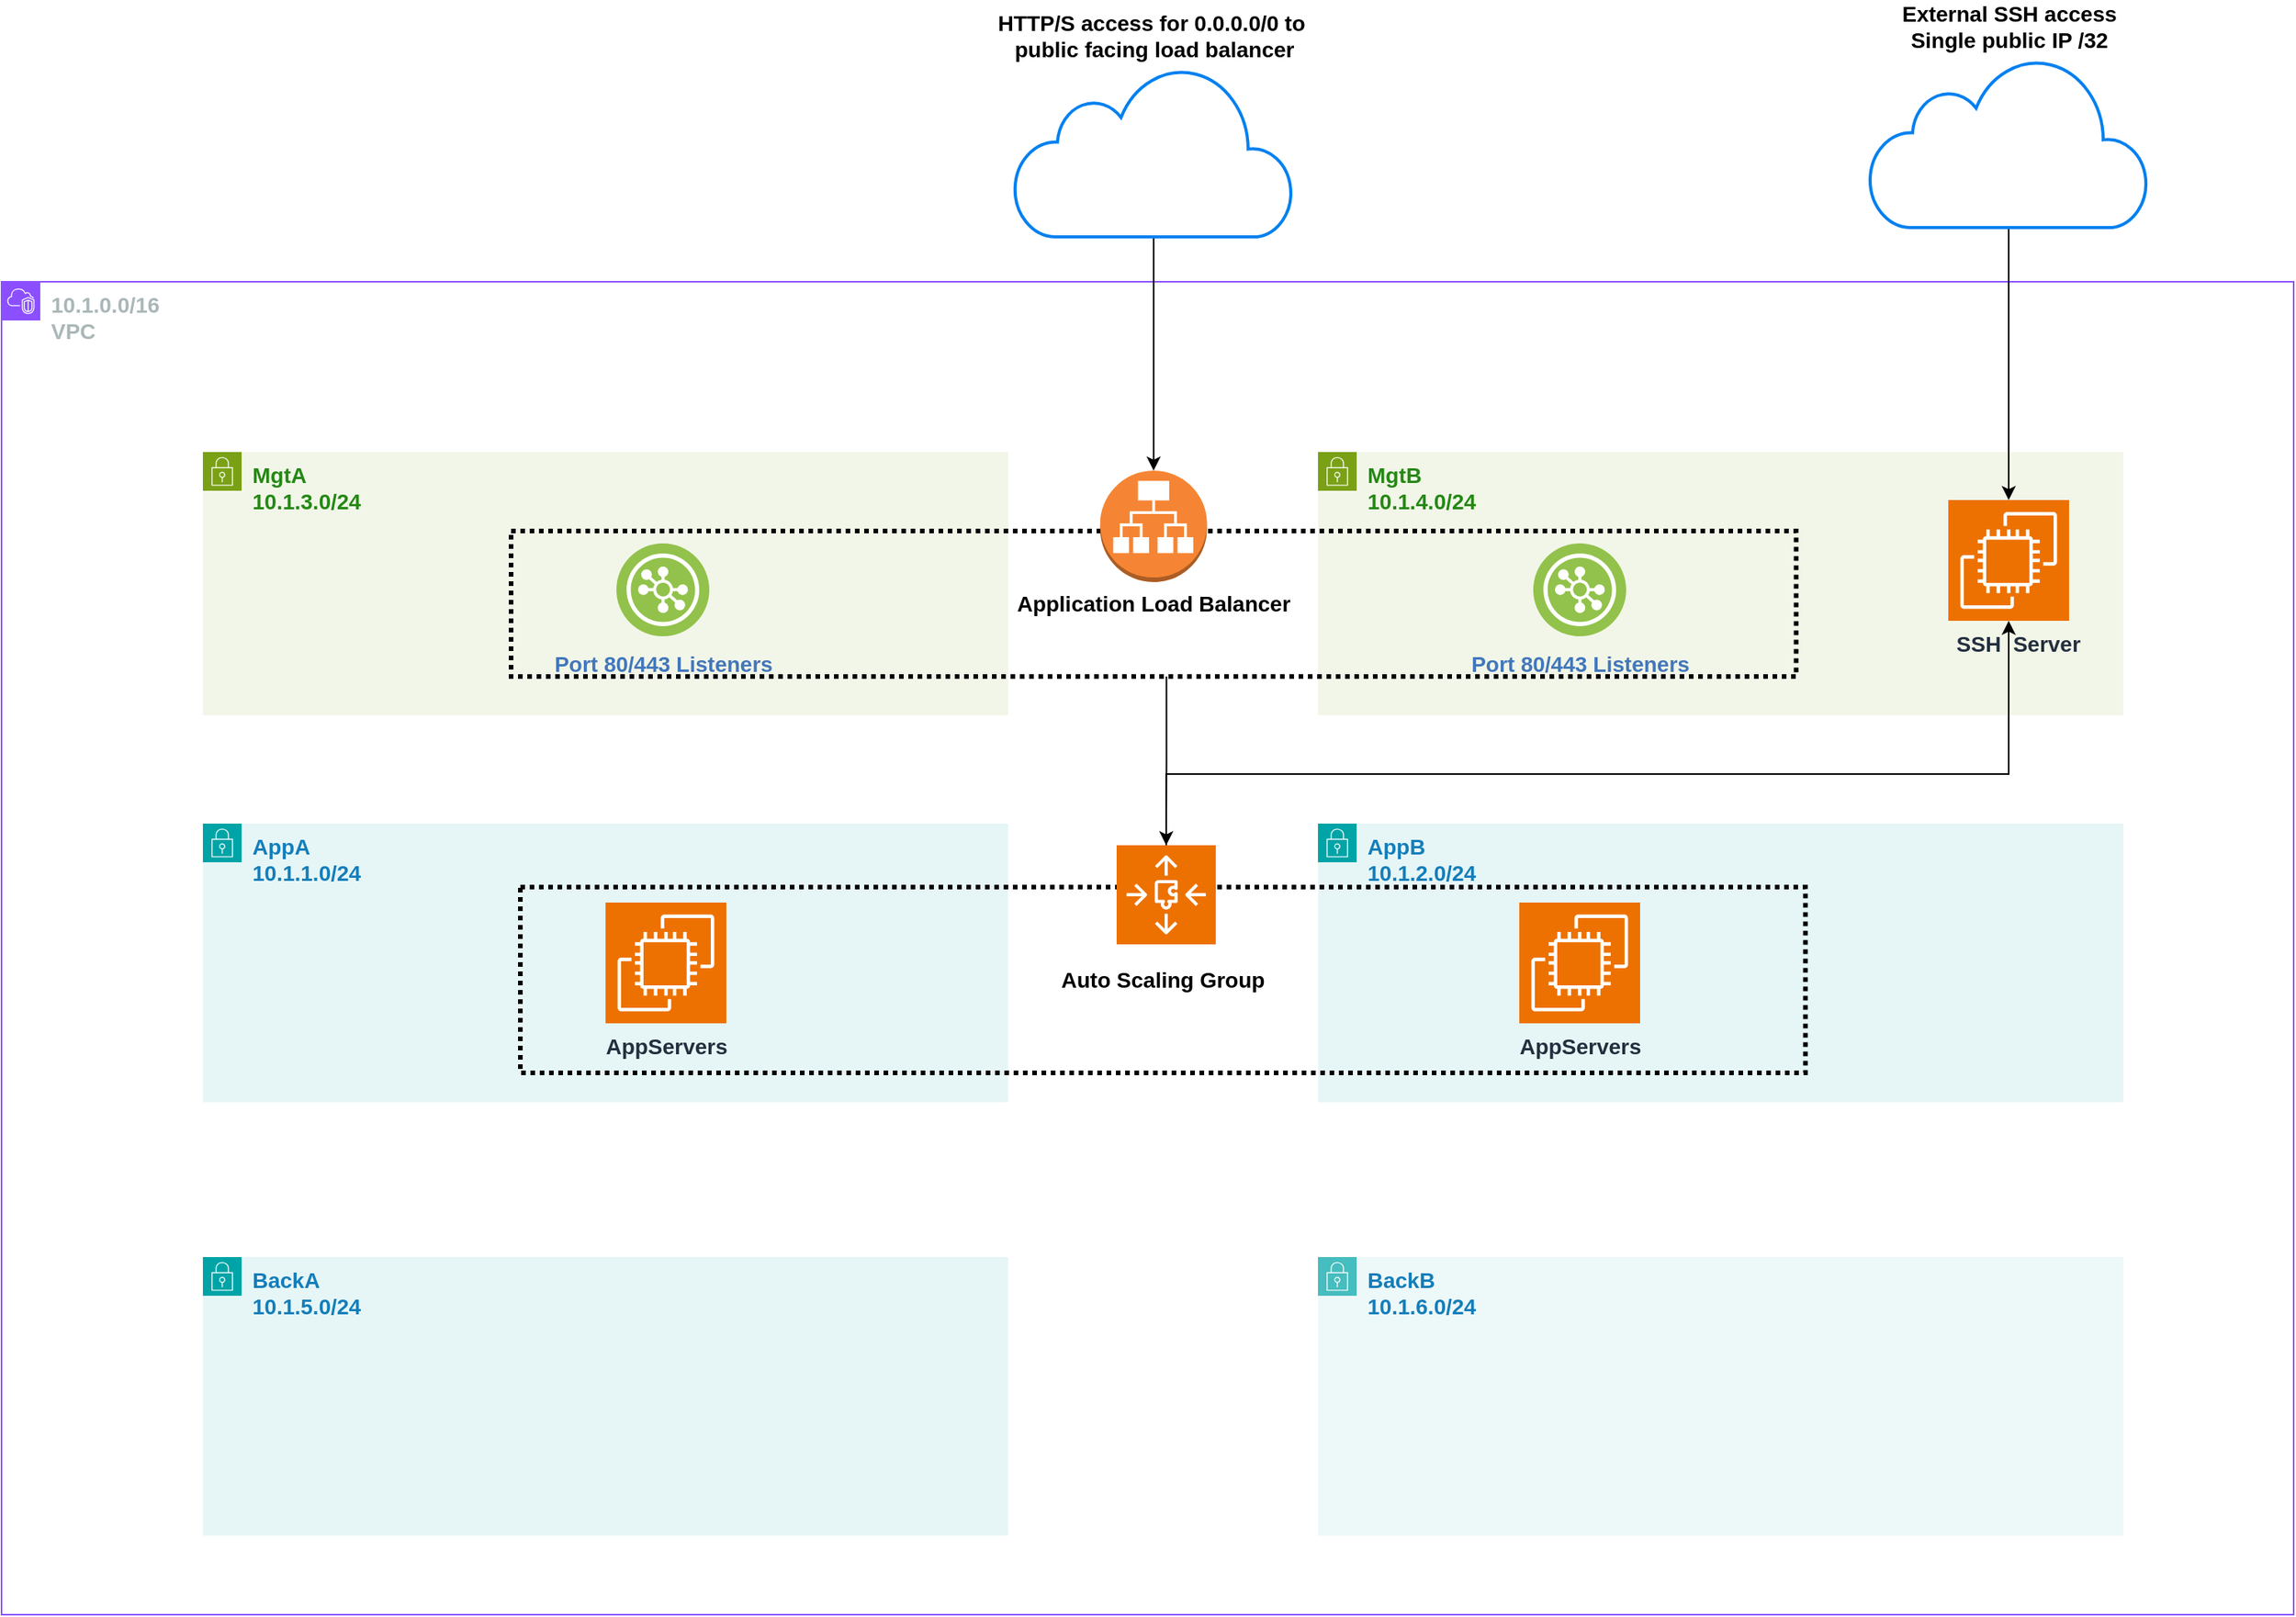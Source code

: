 <mxfile version="28.1.2">
  <diagram name="Page-1" id="aZ06zJBRSN97ysd0IvRQ">
    <mxGraphModel dx="2466" dy="1503" grid="0" gridSize="10" guides="1" tooltips="1" connect="1" arrows="1" fold="1" page="0" pageScale="1" pageWidth="850" pageHeight="1100" background="light-dark(#FFFFFF,#000000)" math="0" shadow="0">
      <root>
        <mxCell id="0" />
        <mxCell id="1" parent="0" />
        <mxCell id="hwjCX8_NSHQTmiiqCmtk-8" value="10.1.0.0/16&lt;br&gt;VPC&lt;div&gt;&lt;br&gt;&lt;/div&gt;" style="points=[[0,0],[0.25,0],[0.5,0],[0.75,0],[1,0],[1,0.25],[1,0.5],[1,0.75],[1,1],[0.75,1],[0.5,1],[0.25,1],[0,1],[0,0.75],[0,0.5],[0,0.25]];outlineConnect=0;gradientColor=none;html=1;whiteSpace=wrap;fontSize=14;fontStyle=1;container=1;pointerEvents=0;collapsible=0;recursiveResize=0;shape=mxgraph.aws4.group;grIcon=mxgraph.aws4.group_vpc2;strokeColor=#8C4FFF;fillColor=none;verticalAlign=top;align=left;spacingLeft=30;fontColor=light-dark(#AAB7B8,#FFFFFF);dashed=0;labelBorderColor=none;labelBackgroundColor=none;" vertex="1" parent="1">
          <mxGeometry x="-50" y="90" width="1480" height="861" as="geometry" />
        </mxCell>
        <mxCell id="hwjCX8_NSHQTmiiqCmtk-15" value="AppA&lt;br&gt;10.1.1.0/24" style="points=[[0,0],[0.25,0],[0.5,0],[0.75,0],[1,0],[1,0.25],[1,0.5],[1,0.75],[1,1],[0.75,1],[0.5,1],[0.25,1],[0,1],[0,0.75],[0,0.5],[0,0.25]];outlineConnect=0;gradientColor=none;html=1;whiteSpace=wrap;fontSize=14;fontStyle=1;container=1;pointerEvents=0;collapsible=0;recursiveResize=0;shape=mxgraph.aws4.group;grIcon=mxgraph.aws4.group_security_group;grStroke=0;strokeColor=#00A4A6;fillColor=#E6F6F7;verticalAlign=top;align=left;spacingLeft=30;fontColor=#147EBA;dashed=0;labelBorderColor=none;labelBackgroundColor=none;" vertex="1" parent="hwjCX8_NSHQTmiiqCmtk-8">
          <mxGeometry x="130" y="350" width="520" height="180" as="geometry" />
        </mxCell>
        <mxCell id="hwjCX8_NSHQTmiiqCmtk-16" value="BackA&lt;div&gt;10.1.5.0/24&lt;/div&gt;" style="points=[[0,0],[0.25,0],[0.5,0],[0.75,0],[1,0],[1,0.25],[1,0.5],[1,0.75],[1,1],[0.75,1],[0.5,1],[0.25,1],[0,1],[0,0.75],[0,0.5],[0,0.25]];outlineConnect=0;gradientColor=none;html=1;whiteSpace=wrap;fontSize=14;fontStyle=1;container=1;pointerEvents=0;collapsible=0;recursiveResize=0;shape=mxgraph.aws4.group;grIcon=mxgraph.aws4.group_security_group;grStroke=0;strokeColor=#00A4A6;fillColor=#E6F6F7;verticalAlign=top;align=left;spacingLeft=30;fontColor=#147EBA;dashed=0;labelBorderColor=none;labelBackgroundColor=none;" vertex="1" parent="hwjCX8_NSHQTmiiqCmtk-8">
          <mxGeometry x="130" y="630" width="520" height="180" as="geometry" />
        </mxCell>
        <mxCell id="hwjCX8_NSHQTmiiqCmtk-17" value="AppB&lt;br&gt;10.1.2.0/24" style="points=[[0,0],[0.25,0],[0.5,0],[0.75,0],[1,0],[1,0.25],[1,0.5],[1,0.75],[1,1],[0.75,1],[0.5,1],[0.25,1],[0,1],[0,0.75],[0,0.5],[0,0.25]];outlineConnect=0;gradientColor=none;html=1;whiteSpace=wrap;fontSize=14;fontStyle=1;container=1;pointerEvents=0;collapsible=0;recursiveResize=0;shape=mxgraph.aws4.group;grIcon=mxgraph.aws4.group_security_group;grStroke=0;strokeColor=#00A4A6;fillColor=#E6F6F7;verticalAlign=top;align=left;spacingLeft=30;fontColor=#147EBA;dashed=0;labelBorderColor=none;labelBackgroundColor=none;" vertex="1" parent="hwjCX8_NSHQTmiiqCmtk-8">
          <mxGeometry x="850" y="350" width="520" height="180" as="geometry" />
        </mxCell>
        <mxCell id="hwjCX8_NSHQTmiiqCmtk-18" value="BackB&lt;div&gt;10.1.6.0/24&lt;/div&gt;" style="points=[[0,0],[0.25,0],[0.5,0],[0.75,0],[1,0],[1,0.25],[1,0.5],[1,0.75],[1,1],[0.75,1],[0.5,1],[0.25,1],[0,1],[0,0.75],[0,0.5],[0,0.25]];outlineConnect=0;gradientColor=none;html=1;whiteSpace=wrap;fontSize=14;fontStyle=1;container=1;pointerEvents=0;collapsible=0;recursiveResize=0;shape=mxgraph.aws4.group;grIcon=mxgraph.aws4.group_security_group;grStroke=0;strokeColor=#00A4A6;fillColor=#E6F6F7;verticalAlign=top;align=left;spacingLeft=30;fontColor=#147EBA;dashed=0;labelBorderColor=none;labelBackgroundColor=none;opacity=70;" vertex="1" parent="hwjCX8_NSHQTmiiqCmtk-8">
          <mxGeometry x="850" y="630" width="520" height="180" as="geometry" />
        </mxCell>
        <mxCell id="hwjCX8_NSHQTmiiqCmtk-20" value="MgtB&lt;div&gt;10.1.4.0/24&lt;/div&gt;" style="points=[[0,0],[0.25,0],[0.5,0],[0.75,0],[1,0],[1,0.25],[1,0.5],[1,0.75],[1,1],[0.75,1],[0.5,1],[0.25,1],[0,1],[0,0.75],[0,0.5],[0,0.25]];outlineConnect=0;gradientColor=none;html=1;whiteSpace=wrap;fontSize=14;fontStyle=1;container=1;pointerEvents=0;collapsible=0;recursiveResize=0;shape=mxgraph.aws4.group;grIcon=mxgraph.aws4.group_security_group;grStroke=0;strokeColor=#7AA116;fillColor=#F2F6E8;verticalAlign=top;align=left;spacingLeft=30;fontColor=#248814;dashed=0;labelBorderColor=none;labelBackgroundColor=none;" vertex="1" parent="hwjCX8_NSHQTmiiqCmtk-8">
          <mxGeometry x="850" y="110" width="520" height="170" as="geometry" />
        </mxCell>
        <mxCell id="hwjCX8_NSHQTmiiqCmtk-32" value="&amp;nbsp; &amp;nbsp;SSH&amp;nbsp; Server" style="sketch=0;points=[[0,0,0],[0.25,0,0],[0.5,0,0],[0.75,0,0],[1,0,0],[0,1,0],[0.25,1,0],[0.5,1,0],[0.75,1,0],[1,1,0],[0,0.25,0],[0,0.5,0],[0,0.75,0],[1,0.25,0],[1,0.5,0],[1,0.75,0]];outlineConnect=0;fontColor=#232F3E;fillColor=#ED7100;strokeColor=#ffffff;dashed=0;verticalLabelPosition=bottom;verticalAlign=top;align=center;html=1;fontSize=14;fontStyle=1;aspect=fixed;shape=mxgraph.aws4.resourceIcon;resIcon=mxgraph.aws4.ec2;labelBorderColor=none;labelBackgroundColor=none;labelPosition=center;" vertex="1" parent="hwjCX8_NSHQTmiiqCmtk-20">
          <mxGeometry x="407" y="31" width="78" height="78" as="geometry" />
        </mxCell>
        <mxCell id="hwjCX8_NSHQTmiiqCmtk-22" value="MgtA&lt;div&gt;10.1.3.0/24&lt;/div&gt;" style="points=[[0,0],[0.25,0],[0.5,0],[0.75,0],[1,0],[1,0.25],[1,0.5],[1,0.75],[1,1],[0.75,1],[0.5,1],[0.25,1],[0,1],[0,0.75],[0,0.5],[0,0.25]];outlineConnect=0;gradientColor=none;html=1;whiteSpace=wrap;fontSize=14;fontStyle=1;container=1;pointerEvents=0;collapsible=0;recursiveResize=0;shape=mxgraph.aws4.group;grIcon=mxgraph.aws4.group_security_group;grStroke=0;strokeColor=#7AA116;fillColor=#F2F6E8;verticalAlign=top;align=left;spacingLeft=30;fontColor=#248814;dashed=0;labelBorderColor=none;labelBackgroundColor=none;" vertex="1" parent="hwjCX8_NSHQTmiiqCmtk-8">
          <mxGeometry x="130" y="110" width="520" height="170" as="geometry" />
        </mxCell>
        <mxCell id="hwjCX8_NSHQTmiiqCmtk-30" value="AppServers" style="sketch=0;points=[[0,0,0],[0.25,0,0],[0.5,0,0],[0.75,0,0],[1,0,0],[0,1,0],[0.25,1,0],[0.5,1,0],[0.75,1,0],[1,1,0],[0,0.25,0],[0,0.5,0],[0,0.75,0],[1,0.25,0],[1,0.5,0],[1,0.75,0]];outlineConnect=0;fontColor=#232F3E;fillColor=#ED7100;strokeColor=#ffffff;dashed=0;verticalLabelPosition=bottom;verticalAlign=top;align=center;html=1;fontSize=14;fontStyle=1;aspect=fixed;shape=mxgraph.aws4.resourceIcon;resIcon=mxgraph.aws4.ec2;labelBorderColor=none;labelBackgroundColor=none;" vertex="1" parent="hwjCX8_NSHQTmiiqCmtk-8">
          <mxGeometry x="390" y="401" width="78" height="78" as="geometry" />
        </mxCell>
        <mxCell id="hwjCX8_NSHQTmiiqCmtk-31" value="AppServers" style="sketch=0;points=[[0,0,0],[0.25,0,0],[0.5,0,0],[0.75,0,0],[1,0,0],[0,1,0],[0.25,1,0],[0.5,1,0],[0.75,1,0],[1,1,0],[0,0.25,0],[0,0.5,0],[0,0.75,0],[1,0.25,0],[1,0.5,0],[1,0.75,0]];outlineConnect=0;fontColor=#232F3E;fillColor=#ED7100;strokeColor=#ffffff;dashed=0;verticalLabelPosition=bottom;verticalAlign=top;align=center;html=1;fontSize=14;fontStyle=1;aspect=fixed;shape=mxgraph.aws4.resourceIcon;resIcon=mxgraph.aws4.ec2;labelBorderColor=none;labelBackgroundColor=none;" vertex="1" parent="hwjCX8_NSHQTmiiqCmtk-8">
          <mxGeometry x="980" y="401" width="78" height="78" as="geometry" />
        </mxCell>
        <mxCell id="hwjCX8_NSHQTmiiqCmtk-47" value="&lt;font style=&quot;color: light-dark(rgb(0, 0, 0), rgb(255, 128, 0));&quot;&gt;Auto Scaling Group&lt;/font&gt;" style="whiteSpace=wrap;html=1;strokeColor=light-dark(#000000,#FF8000);dashed=1;fillColor=none;strokeWidth=3;fillStyle=dots;dashPattern=1 1;fontSize=14;fontStyle=1" vertex="1" parent="hwjCX8_NSHQTmiiqCmtk-8">
          <mxGeometry x="335" y="391" width="829.75" height="120" as="geometry" />
        </mxCell>
        <mxCell id="hwjCX8_NSHQTmiiqCmtk-50" style="edgeStyle=orthogonalEdgeStyle;rounded=0;orthogonalLoop=1;jettySize=auto;html=1;labelPosition=center;verticalLabelPosition=bottom;align=center;verticalAlign=top;fontSize=14;fontStyle=1" edge="1" parent="hwjCX8_NSHQTmiiqCmtk-8" source="hwjCX8_NSHQTmiiqCmtk-48" target="hwjCX8_NSHQTmiiqCmtk-32">
          <mxGeometry relative="1" as="geometry">
            <Array as="points">
              <mxPoint x="752" y="318" />
              <mxPoint x="1296" y="318" />
            </Array>
          </mxGeometry>
        </mxCell>
        <mxCell id="hwjCX8_NSHQTmiiqCmtk-48" value="" style="sketch=0;points=[[0,0,0],[0.25,0,0],[0.5,0,0],[0.75,0,0],[1,0,0],[0,1,0],[0.25,1,0],[0.5,1,0],[0.75,1,0],[1,1,0],[0,0.25,0],[0,0.5,0],[0,0.75,0],[1,0.25,0],[1,0.5,0],[1,0.75,0]];outlineConnect=0;fontColor=#232F3E;fillColor=#ED7100;strokeColor=#ffffff;dashed=0;verticalLabelPosition=bottom;verticalAlign=top;align=center;html=1;fontSize=14;fontStyle=1;aspect=fixed;shape=mxgraph.aws4.resourceIcon;resIcon=mxgraph.aws4.auto_scaling3;" vertex="1" parent="hwjCX8_NSHQTmiiqCmtk-8">
          <mxGeometry x="720" y="364" width="64" height="64" as="geometry" />
        </mxCell>
        <mxCell id="hwjCX8_NSHQTmiiqCmtk-54" value="&lt;font style=&quot;color: light-dark(rgb(0, 0, 0), rgb(255, 128, 0));&quot;&gt;Application Load Balancer&lt;/font&gt;" style="whiteSpace=wrap;html=1;strokeColor=light-dark(#000000,#FF8000);dashed=1;fillColor=none;strokeWidth=3;fillStyle=dots;dashPattern=1 1;fontSize=14;fontStyle=1" vertex="1" parent="hwjCX8_NSHQTmiiqCmtk-8">
          <mxGeometry x="329" y="161" width="829.75" height="94" as="geometry" />
        </mxCell>
        <mxCell id="hwjCX8_NSHQTmiiqCmtk-55" value="" style="outlineConnect=0;dashed=0;verticalLabelPosition=bottom;verticalAlign=top;align=center;html=1;shape=mxgraph.aws3.application_load_balancer;fillColor=#F58534;gradientColor=none;fontSize=14;fontStyle=1" vertex="1" parent="hwjCX8_NSHQTmiiqCmtk-8">
          <mxGeometry x="709.38" y="122" width="69" height="72" as="geometry" />
        </mxCell>
        <mxCell id="hwjCX8_NSHQTmiiqCmtk-59" value="Port 80/443 Listeners&lt;div&gt;&lt;br&gt;&lt;/div&gt;" style="image;aspect=fixed;perimeter=ellipsePerimeter;html=1;align=center;shadow=0;dashed=0;fontColor=#4277BB;labelBackgroundColor=none;fontSize=14;spacingTop=3;image=img/lib/ibm/vpc/LoadBalancerListener.svg;fontStyle=1" vertex="1" parent="hwjCX8_NSHQTmiiqCmtk-8">
          <mxGeometry x="397" y="169" width="60" height="60" as="geometry" />
        </mxCell>
        <mxCell id="hwjCX8_NSHQTmiiqCmtk-60" value="Port 80/443 Listeners&lt;div&gt;&lt;br&gt;&lt;/div&gt;" style="image;aspect=fixed;perimeter=ellipsePerimeter;html=1;align=center;shadow=0;dashed=0;fontColor=#4277BB;labelBackgroundColor=none;fontSize=14;spacingTop=3;image=img/lib/ibm/vpc/LoadBalancerListener.svg;fontStyle=1" vertex="1" parent="hwjCX8_NSHQTmiiqCmtk-8">
          <mxGeometry x="989" y="169" width="60" height="60" as="geometry" />
        </mxCell>
        <mxCell id="hwjCX8_NSHQTmiiqCmtk-61" style="edgeStyle=orthogonalEdgeStyle;rounded=0;orthogonalLoop=1;jettySize=auto;html=1;entryX=0.5;entryY=0;entryDx=0;entryDy=0;entryPerimeter=0;exitX=0.51;exitY=1;exitDx=0;exitDy=0;exitPerimeter=0;fontSize=14;fontStyle=1" edge="1" parent="hwjCX8_NSHQTmiiqCmtk-8" source="hwjCX8_NSHQTmiiqCmtk-54" target="hwjCX8_NSHQTmiiqCmtk-48">
          <mxGeometry relative="1" as="geometry" />
        </mxCell>
        <mxCell id="hwjCX8_NSHQTmiiqCmtk-35" style="edgeStyle=orthogonalEdgeStyle;rounded=0;orthogonalLoop=1;jettySize=auto;html=1;fontSize=14;fontStyle=1;labelBorderColor=none;labelBackgroundColor=none;" edge="1" parent="1" source="hwjCX8_NSHQTmiiqCmtk-34" target="hwjCX8_NSHQTmiiqCmtk-32">
          <mxGeometry relative="1" as="geometry" />
        </mxCell>
        <mxCell id="hwjCX8_NSHQTmiiqCmtk-34" value="External SSH access&lt;div&gt;Single public IP /32&lt;/div&gt;" style="html=1;verticalLabelPosition=top;align=center;labelBackgroundColor=none;verticalAlign=bottom;strokeWidth=2;strokeColor=#0080F0;shadow=0;dashed=0;shape=mxgraph.ios7.icons.cloud;fontSize=14;fontStyle=1;labelBorderColor=none;labelPosition=center;" vertex="1" parent="1">
          <mxGeometry x="1156" y="-55" width="180" height="110" as="geometry" />
        </mxCell>
        <mxCell id="hwjCX8_NSHQTmiiqCmtk-58" style="edgeStyle=orthogonalEdgeStyle;rounded=0;orthogonalLoop=1;jettySize=auto;html=1;fontSize=14;fontStyle=1" edge="1" parent="1" source="hwjCX8_NSHQTmiiqCmtk-57" target="hwjCX8_NSHQTmiiqCmtk-55">
          <mxGeometry relative="1" as="geometry" />
        </mxCell>
        <mxCell id="hwjCX8_NSHQTmiiqCmtk-57" value="HTTP/S access for 0.0.0.0/0 to&amp;nbsp;&lt;div&gt;public facing load balancer&lt;/div&gt;" style="html=1;verticalLabelPosition=top;align=center;labelBackgroundColor=none;verticalAlign=bottom;strokeWidth=2;strokeColor=#0080F0;shadow=0;dashed=0;shape=mxgraph.ios7.icons.cloud;fontSize=14;fontStyle=1;labelBorderColor=none;labelPosition=center;" vertex="1" parent="1">
          <mxGeometry x="603.88" y="-49" width="180" height="110" as="geometry" />
        </mxCell>
      </root>
    </mxGraphModel>
  </diagram>
</mxfile>
